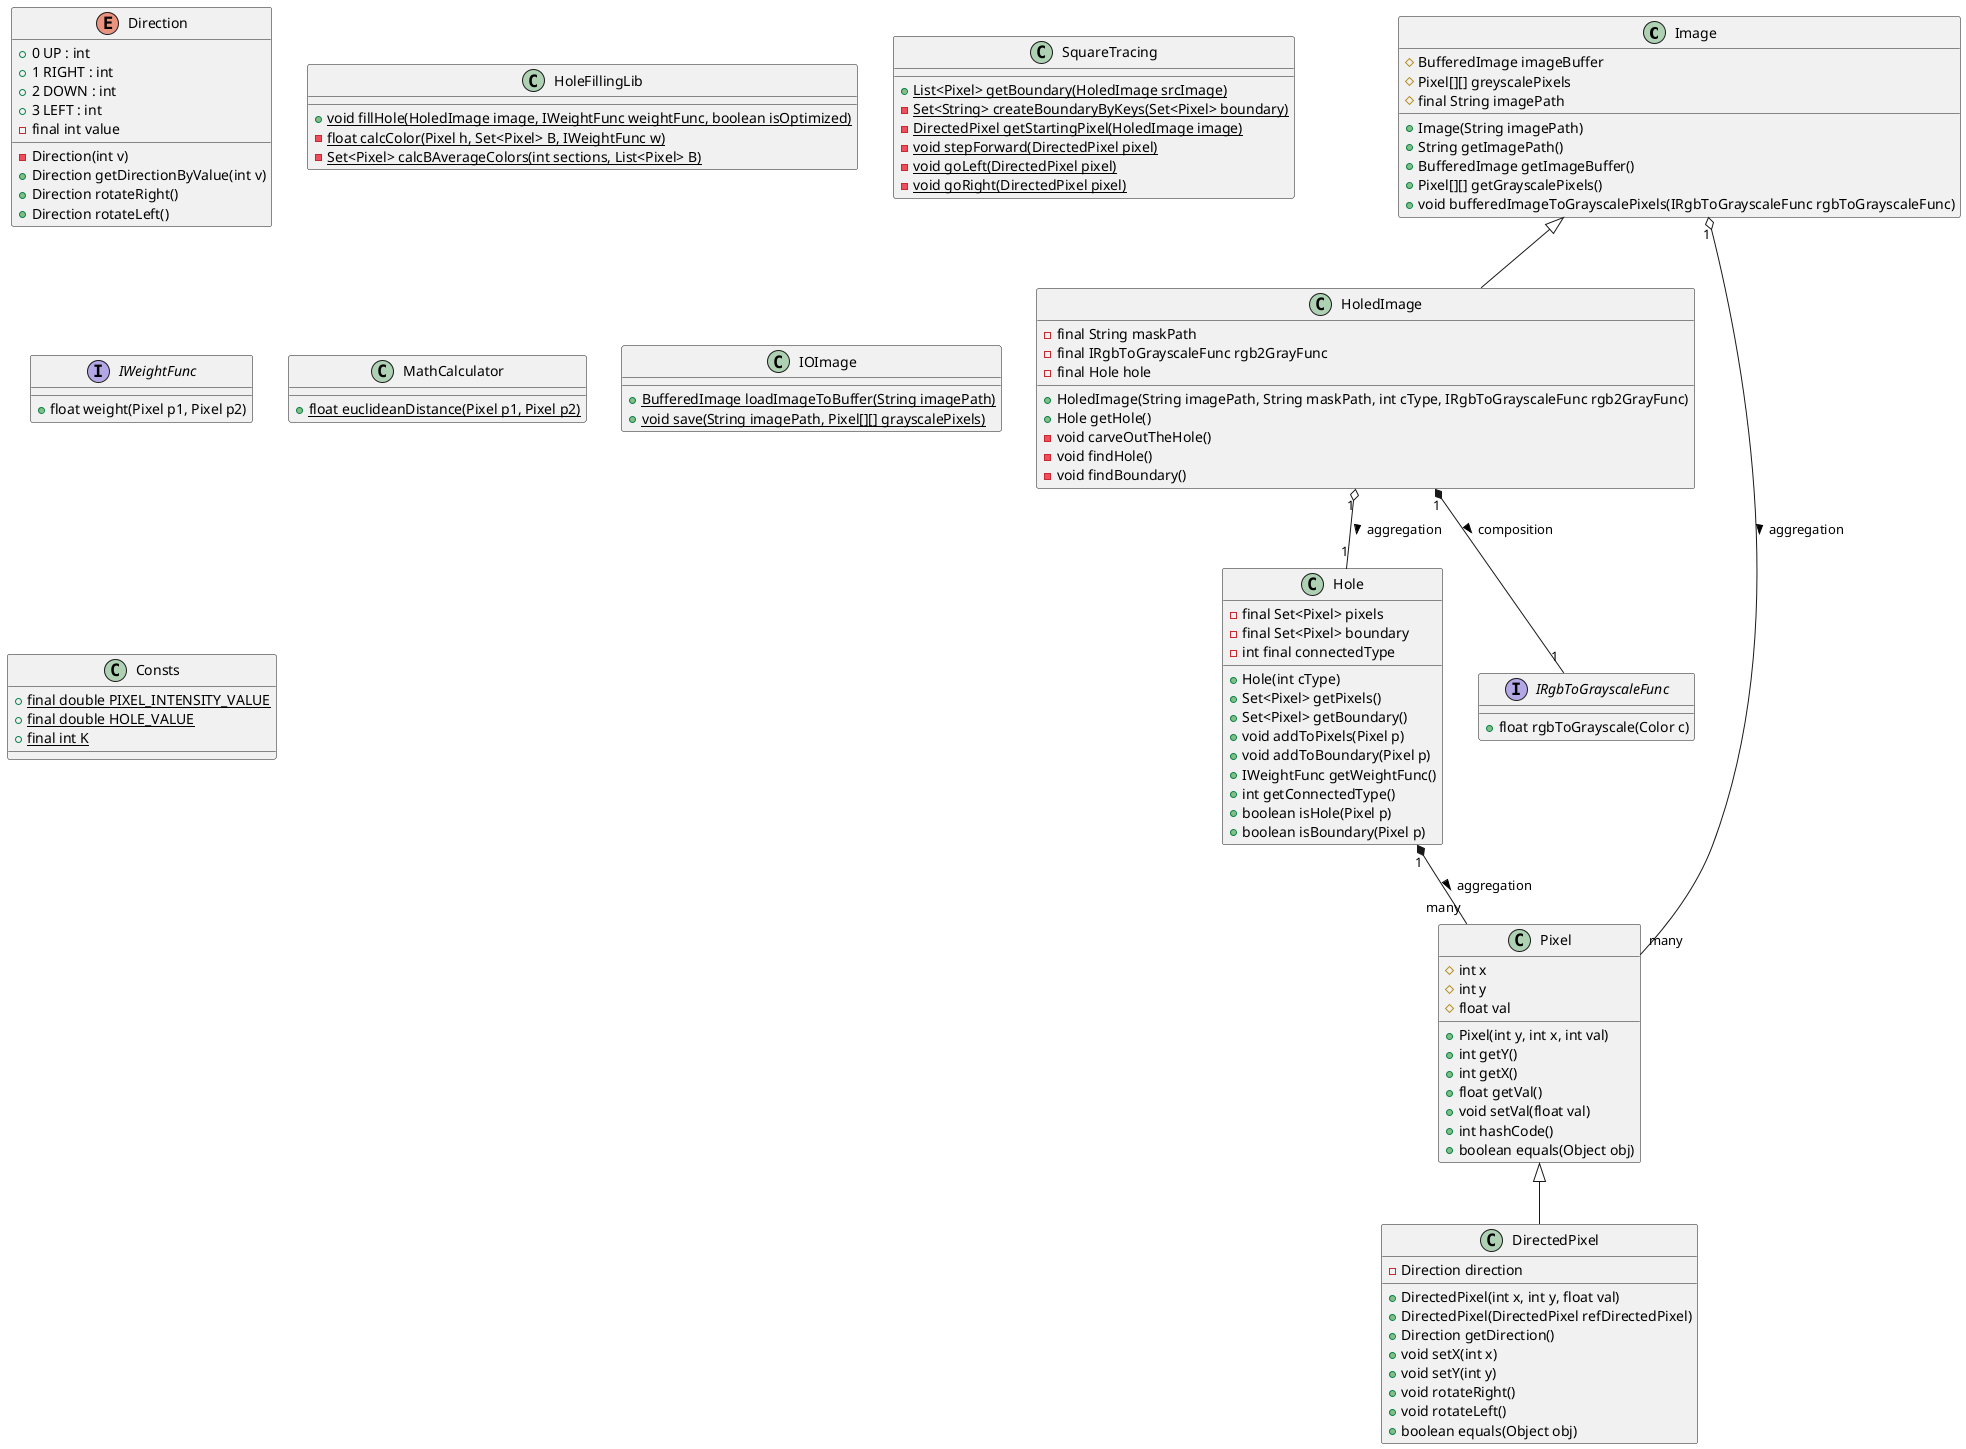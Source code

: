 @startuml
'https://plantuml.com/class-diagram

class Image{
    # BufferedImage imageBuffer
    # Pixel[][] greyscalePixels
    # final String imagePath
    + Image(String imagePath)
    + String getImagePath()
    + BufferedImage getImageBuffer()
    + Pixel[][] getGrayscalePixels()
    + void bufferedImageToGrayscalePixels(IRgbToGrayscaleFunc rgbToGrayscaleFunc)
}

class HoledImage extends Image{
    - final String maskPath
    - final IRgbToGrayscaleFunc rgb2GrayFunc
    - final Hole hole
    + HoledImage(String imagePath, String maskPath, int cType, IRgbToGrayscaleFunc rgb2GrayFunc)
    + Hole getHole()
    - void carveOutTheHole()
    - void findHole()
    - void findBoundary()
}

class Hole{
    - final Set<Pixel> pixels
    - final Set<Pixel> boundary
    - int final connectedType
    + Hole(int cType)
    + Set<Pixel> getPixels()
    + Set<Pixel> getBoundary()
    + void addToPixels(Pixel p)
    + void addToBoundary(Pixel p)
    + IWeightFunc getWeightFunc()
    + int getConnectedType()
    + boolean isHole(Pixel p)
    + boolean isBoundary(Pixel p)
}

class Pixel{
    # int x
    # int y
    # float val
    + Pixel(int y, int x, int val)
    + int getY()
    + int getX()
    + float getVal()
    + void setVal(float val)
    + int hashCode()
    + boolean equals(Object obj)
}

class DirectedPixel extends Pixel{
    - Direction direction
    + DirectedPixel(int x, int y, float val)
    + DirectedPixel(DirectedPixel refDirectedPixel)
    + Direction getDirection()
    + void setX(int x)
    + void setY(int y)
    + void rotateRight()
    + void rotateLeft()
    + boolean equals(Object obj)
}

enum Direction{
    + 0 UP : int
    + 1 RIGHT : int
    + 2 DOWN : int
    + 3 LEFT : int
    - Direction(int v)
    - final int value
    + Direction getDirectionByValue(int v)
    + Direction rotateRight()
    + Direction rotateLeft()
}

class HoleFillingLib{
    + {static} void fillHole(HoledImage image, IWeightFunc weightFunc, boolean isOptimized)
    - {static} float calcColor(Pixel h, Set<Pixel> B, IWeightFunc w)
    - {static} Set<Pixel> calcBAverageColors(int sections, List<Pixel> B)
}

class SquareTracing{
    + {static} List<Pixel> getBoundary(HoledImage srcImage)
    - {static} Set<String> createBoundaryByKeys(Set<Pixel> boundary)
    - {static} DirectedPixel getStartingPixel(HoledImage image)
    - {static} void stepForward(DirectedPixel pixel)
    - {static} void goLeft(DirectedPixel pixel)
    - {static} void goRight(DirectedPixel pixel)
}

interface IWeightFunc{
    + float weight(Pixel p1, Pixel p2)
}

interface IRgbToGrayscaleFunc{
    + float rgbToGrayscale(Color c)
}

class MathCalculator{
    + {static} float euclideanDistance(Pixel p1, Pixel p2)
}

class IOImage{
    + {static} BufferedImage loadImageToBuffer(String imagePath)
    + {static} void save(String imagePath, Pixel[][] grayscalePixels)
}

class Consts{
    + {static} final double PIXEL_INTENSITY_VALUE
    + {static} final double HOLE_VALUE
    + {static} final int K
}

'Aggregation
Image "1" o-- "many" Pixel : aggregation >
HoledImage "1" o-- "1" Hole : aggregation >


'Composition
HoledImage "1" *-- "1" IRgbToGrayscaleFunc : composition >
Hole "1" *-- "many" Pixel : aggregation >

@enduml
